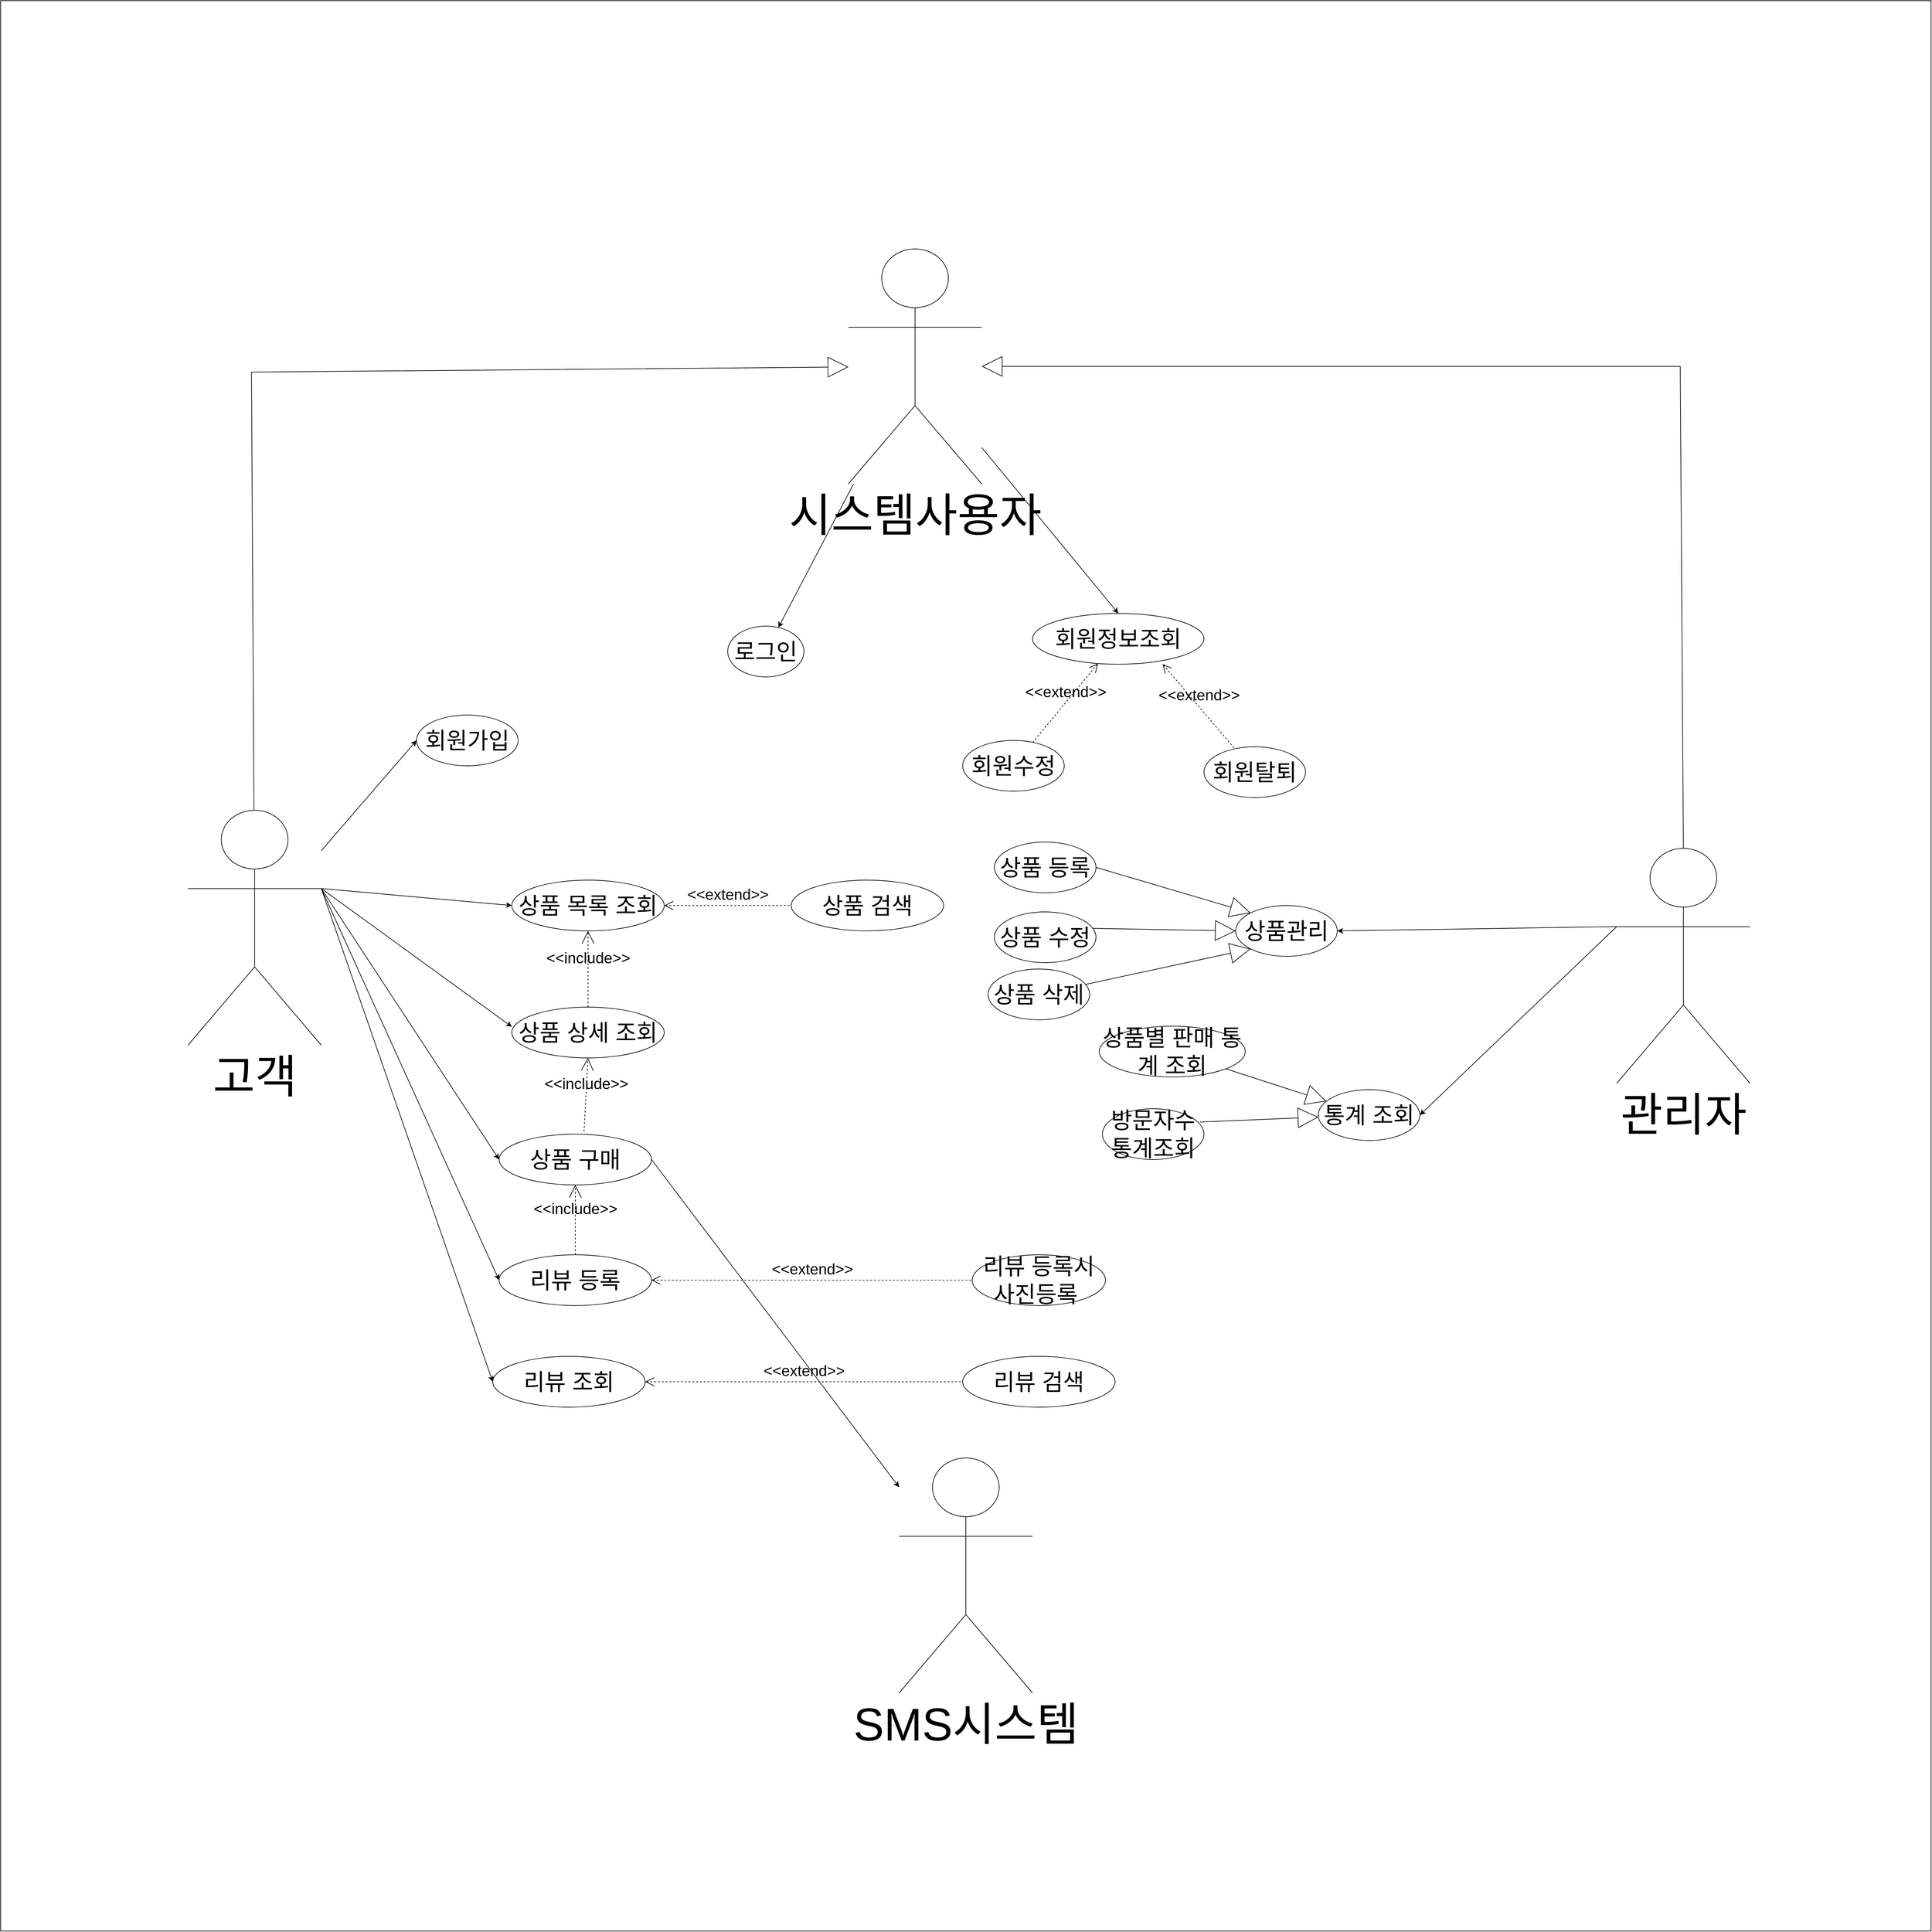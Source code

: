 <mxfile version="21.0.8" type="device"><diagram name="페이지-1" id="ViAfXwJ8aec3yyypl8St"><mxGraphModel dx="5607" dy="3956" grid="1" gridSize="10" guides="1" tooltips="1" connect="1" arrows="1" fold="1" page="1" pageScale="1" pageWidth="827" pageHeight="1169" math="0" shadow="0"><root><mxCell id="0"/><mxCell id="1" parent="0"/><mxCell id="VUjyzf9DUqVxzfem2JIE-72" value="" style="whiteSpace=wrap;html=1;aspect=fixed;" vertex="1" parent="1"><mxGeometry x="-665" y="-975" width="3040" height="3040" as="geometry"/></mxCell><mxCell id="VUjyzf9DUqVxzfem2JIE-1" value="&lt;font style=&quot;font-size: 36px;&quot;&gt;로그인&lt;/font&gt;" style="ellipse;whiteSpace=wrap;html=1;" vertex="1" parent="1"><mxGeometry x="480" y="10" width="120" height="80" as="geometry"/></mxCell><mxCell id="VUjyzf9DUqVxzfem2JIE-2" value="&lt;font style=&quot;font-size: 36px;&quot;&gt;회원가입&lt;/font&gt;" style="ellipse;whiteSpace=wrap;html=1;" vertex="1" parent="1"><mxGeometry x="-10" y="150" width="160" height="80" as="geometry"/></mxCell><mxCell id="VUjyzf9DUqVxzfem2JIE-3" value="&lt;font style=&quot;font-size: 36px;&quot;&gt;회원정보조회&lt;/font&gt;" style="ellipse;whiteSpace=wrap;html=1;" vertex="1" parent="1"><mxGeometry x="960" y="-10" width="270" height="80" as="geometry"/></mxCell><mxCell id="VUjyzf9DUqVxzfem2JIE-7" value="&lt;font style=&quot;font-size: 36px;&quot;&gt;회원탈퇴&lt;/font&gt;" style="ellipse;whiteSpace=wrap;html=1;" vertex="1" parent="1"><mxGeometry x="1230" y="200" width="160" height="80" as="geometry"/></mxCell><mxCell id="VUjyzf9DUqVxzfem2JIE-8" value="&lt;font style=&quot;font-size: 36px;&quot;&gt;회원수정&lt;/font&gt;" style="ellipse;whiteSpace=wrap;html=1;" vertex="1" parent="1"><mxGeometry x="850" y="190" width="160" height="80" as="geometry"/></mxCell><mxCell id="VUjyzf9DUqVxzfem2JIE-9" value="&lt;font style=&quot;font-size: 36px;&quot;&gt;상품관리&lt;/font&gt;" style="ellipse;whiteSpace=wrap;html=1;" vertex="1" parent="1"><mxGeometry x="1280" y="450" width="160" height="80" as="geometry"/></mxCell><mxCell id="VUjyzf9DUqVxzfem2JIE-10" value="&lt;font style=&quot;font-size: 36px;&quot;&gt;상품 등록&lt;/font&gt;" style="ellipse;whiteSpace=wrap;html=1;" vertex="1" parent="1"><mxGeometry x="900" y="350" width="160" height="80" as="geometry"/></mxCell><mxCell id="VUjyzf9DUqVxzfem2JIE-11" value="&lt;font style=&quot;font-size: 36px;&quot;&gt;상품 수정&lt;/font&gt;" style="ellipse;whiteSpace=wrap;html=1;" vertex="1" parent="1"><mxGeometry x="900" y="460" width="160" height="80" as="geometry"/></mxCell><mxCell id="VUjyzf9DUqVxzfem2JIE-12" value="&lt;font style=&quot;font-size: 36px;&quot;&gt;상품 삭제&lt;/font&gt;" style="ellipse;whiteSpace=wrap;html=1;" vertex="1" parent="1"><mxGeometry x="890" y="550" width="160" height="80" as="geometry"/></mxCell><mxCell id="VUjyzf9DUqVxzfem2JIE-13" value="&lt;font style=&quot;font-size: 36px;&quot;&gt;통계 조회&lt;/font&gt;" style="ellipse;whiteSpace=wrap;html=1;" vertex="1" parent="1"><mxGeometry x="1410" y="740" width="160" height="80" as="geometry"/></mxCell><mxCell id="VUjyzf9DUqVxzfem2JIE-14" value="&lt;font style=&quot;font-size: 36px;&quot;&gt;방문자수 통계조회&lt;/font&gt;" style="ellipse;whiteSpace=wrap;html=1;" vertex="1" parent="1"><mxGeometry x="1070" y="770" width="160" height="80" as="geometry"/></mxCell><mxCell id="VUjyzf9DUqVxzfem2JIE-15" value="&lt;font style=&quot;font-size: 36px;&quot;&gt;상품별 판매 통계 조회&lt;/font&gt;" style="ellipse;whiteSpace=wrap;html=1;" vertex="1" parent="1"><mxGeometry x="1065" y="640" width="230" height="80" as="geometry"/></mxCell><mxCell id="VUjyzf9DUqVxzfem2JIE-16" value="&lt;font style=&quot;font-size: 36px;&quot;&gt;상품 목록 조회&lt;/font&gt;" style="ellipse;whiteSpace=wrap;html=1;" vertex="1" parent="1"><mxGeometry x="140" y="410" width="240" height="80" as="geometry"/></mxCell><mxCell id="VUjyzf9DUqVxzfem2JIE-17" value="&lt;font style=&quot;font-size: 36px;&quot;&gt;상품 검색&lt;/font&gt;" style="ellipse;whiteSpace=wrap;html=1;" vertex="1" parent="1"><mxGeometry x="580" y="410" width="240" height="80" as="geometry"/></mxCell><mxCell id="VUjyzf9DUqVxzfem2JIE-18" value="&lt;font style=&quot;font-size: 36px;&quot;&gt;상품 상세 조회&lt;/font&gt;" style="ellipse;whiteSpace=wrap;html=1;" vertex="1" parent="1"><mxGeometry x="140" y="610" width="240" height="80" as="geometry"/></mxCell><mxCell id="VUjyzf9DUqVxzfem2JIE-19" value="&lt;font style=&quot;font-size: 36px;&quot;&gt;상품 구매&lt;/font&gt;" style="ellipse;whiteSpace=wrap;html=1;" vertex="1" parent="1"><mxGeometry x="120" y="810" width="240" height="80" as="geometry"/></mxCell><mxCell id="VUjyzf9DUqVxzfem2JIE-21" value="&lt;font style=&quot;font-size: 36px;&quot;&gt;리뷰 조회&lt;/font&gt;" style="ellipse;whiteSpace=wrap;html=1;" vertex="1" parent="1"><mxGeometry x="110" y="1160" width="240" height="80" as="geometry"/></mxCell><mxCell id="VUjyzf9DUqVxzfem2JIE-22" value="&lt;font style=&quot;font-size: 36px;&quot;&gt;리뷰 검색&lt;/font&gt;" style="ellipse;whiteSpace=wrap;html=1;" vertex="1" parent="1"><mxGeometry x="850" y="1160" width="240" height="80" as="geometry"/></mxCell><mxCell id="VUjyzf9DUqVxzfem2JIE-23" value="&lt;font style=&quot;font-size: 36px;&quot;&gt;리뷰 등록&lt;br&gt;&lt;/font&gt;" style="ellipse;whiteSpace=wrap;html=1;" vertex="1" parent="1"><mxGeometry x="120" y="1000" width="240" height="80" as="geometry"/></mxCell><mxCell id="VUjyzf9DUqVxzfem2JIE-24" value="&lt;font style=&quot;font-size: 36px;&quot;&gt;리뷰 등록시 사진등록&amp;nbsp;&lt;/font&gt;" style="ellipse;whiteSpace=wrap;html=1;" vertex="1" parent="1"><mxGeometry x="865" y="1000" width="210" height="80" as="geometry"/></mxCell><mxCell id="VUjyzf9DUqVxzfem2JIE-25" value="&lt;font style=&quot;font-size: 72px;&quot;&gt;고객&lt;/font&gt;" style="shape=umlActor;verticalLabelPosition=bottom;verticalAlign=top;html=1;outlineConnect=0;" vertex="1" parent="1"><mxGeometry x="-370" y="300" width="210" height="370" as="geometry"/></mxCell><mxCell id="VUjyzf9DUqVxzfem2JIE-26" value="&lt;font style=&quot;font-size: 72px;&quot;&gt;관리자&lt;/font&gt;" style="shape=umlActor;verticalLabelPosition=bottom;verticalAlign=top;html=1;outlineConnect=0;" vertex="1" parent="1"><mxGeometry x="1880" y="360" width="210" height="370" as="geometry"/></mxCell><mxCell id="VUjyzf9DUqVxzfem2JIE-29" value="&lt;span style=&quot;font-size: 72px;&quot;&gt;SMS시스템&lt;/span&gt;" style="shape=umlActor;verticalLabelPosition=bottom;verticalAlign=top;html=1;outlineConnect=0;" vertex="1" parent="1"><mxGeometry x="750" y="1320" width="210" height="370" as="geometry"/></mxCell><mxCell id="VUjyzf9DUqVxzfem2JIE-31" value="" style="endArrow=block;html=1;rounded=0;exitX=0.961;exitY=0.262;exitDx=0;exitDy=0;endFill=0;endSize=30;exitPerimeter=0;" edge="1" parent="1" source="VUjyzf9DUqVxzfem2JIE-14" target="VUjyzf9DUqVxzfem2JIE-13"><mxGeometry width="50" height="50" relative="1" as="geometry"><mxPoint x="1210" y="740" as="sourcePoint"/><mxPoint x="1260" y="690" as="targetPoint"/></mxGeometry></mxCell><mxCell id="VUjyzf9DUqVxzfem2JIE-32" value="" style="endArrow=block;html=1;rounded=0;endFill=0;endSize=30;" edge="1" parent="1" source="VUjyzf9DUqVxzfem2JIE-15" target="VUjyzf9DUqVxzfem2JIE-13"><mxGeometry width="50" height="50" relative="1" as="geometry"><mxPoint x="1310" y="658" as="sourcePoint"/><mxPoint x="1359" y="600" as="targetPoint"/></mxGeometry></mxCell><mxCell id="VUjyzf9DUqVxzfem2JIE-33" value="" style="endArrow=block;html=1;rounded=0;exitX=1;exitY=0.5;exitDx=0;exitDy=0;endFill=0;endSize=30;entryX=0;entryY=0;entryDx=0;entryDy=0;" edge="1" parent="1" source="VUjyzf9DUqVxzfem2JIE-10" target="VUjyzf9DUqVxzfem2JIE-9"><mxGeometry width="50" height="50" relative="1" as="geometry"><mxPoint x="560" y="910" as="sourcePoint"/><mxPoint x="609" y="852" as="targetPoint"/></mxGeometry></mxCell><mxCell id="VUjyzf9DUqVxzfem2JIE-34" value="" style="endArrow=block;html=1;rounded=0;exitX=0.969;exitY=0.325;exitDx=0;exitDy=0;endFill=0;endSize=30;entryX=0;entryY=0.5;entryDx=0;entryDy=0;exitPerimeter=0;" edge="1" parent="1" source="VUjyzf9DUqVxzfem2JIE-11" target="VUjyzf9DUqVxzfem2JIE-9"><mxGeometry width="50" height="50" relative="1" as="geometry"><mxPoint x="548.5" y="742" as="sourcePoint"/><mxPoint x="671.5" y="680" as="targetPoint"/></mxGeometry></mxCell><mxCell id="VUjyzf9DUqVxzfem2JIE-35" value="" style="endArrow=block;html=1;rounded=0;endFill=0;endSize=30;entryX=0;entryY=1;entryDx=0;entryDy=0;" edge="1" parent="1" source="VUjyzf9DUqVxzfem2JIE-12" target="VUjyzf9DUqVxzfem2JIE-9"><mxGeometry width="50" height="50" relative="1" as="geometry"><mxPoint x="680" y="660" as="sourcePoint"/><mxPoint x="680" y="610" as="targetPoint"/></mxGeometry></mxCell><mxCell id="VUjyzf9DUqVxzfem2JIE-36" value="&lt;font style=&quot;font-size: 24px;&quot;&gt;&amp;lt;&amp;lt;extend&amp;gt;&amp;gt;&lt;/font&gt;" style="edgeStyle=none;html=1;startArrow=open;endArrow=none;startSize=12;verticalAlign=bottom;dashed=1;labelBackgroundColor=none;rounded=0;entryX=0;entryY=0.5;entryDx=0;entryDy=0;exitX=1;exitY=0.5;exitDx=0;exitDy=0;" edge="1" parent="1" source="VUjyzf9DUqVxzfem2JIE-23" target="VUjyzf9DUqVxzfem2JIE-24"><mxGeometry width="160" relative="1" as="geometry"><mxPoint x="865" y="900" as="sourcePoint"/><mxPoint x="1025" y="900" as="targetPoint"/></mxGeometry></mxCell><mxCell id="VUjyzf9DUqVxzfem2JIE-38" value="&lt;font style=&quot;font-size: 24px;&quot;&gt;&amp;lt;&amp;lt;extend&amp;gt;&amp;gt;&lt;/font&gt;" style="edgeStyle=none;html=1;startArrow=open;endArrow=none;startSize=12;verticalAlign=bottom;dashed=1;labelBackgroundColor=none;rounded=0;entryX=0;entryY=0.5;entryDx=0;entryDy=0;exitX=1;exitY=0.5;exitDx=0;exitDy=0;" edge="1" parent="1" source="VUjyzf9DUqVxzfem2JIE-21" target="VUjyzf9DUqVxzfem2JIE-22"><mxGeometry width="160" relative="1" as="geometry"><mxPoint x="1075" y="940" as="sourcePoint"/><mxPoint x="1315" y="940" as="targetPoint"/></mxGeometry></mxCell><mxCell id="VUjyzf9DUqVxzfem2JIE-39" value="&lt;font style=&quot;font-size: 24px;&quot;&gt;&amp;lt;&amp;lt;include&amp;gt;&amp;gt;&lt;/font&gt;" style="html=1;verticalAlign=bottom;labelBackgroundColor=none;endArrow=open;endFill=0;dashed=1;rounded=0;entryX=0.5;entryY=1;entryDx=0;entryDy=0;endSize=18;" edge="1" parent="1" source="VUjyzf9DUqVxzfem2JIE-23" target="VUjyzf9DUqVxzfem2JIE-19"><mxGeometry width="160" relative="1" as="geometry"><mxPoint x="475" y="1120" as="sourcePoint"/><mxPoint x="545" y="1320" as="targetPoint"/></mxGeometry></mxCell><mxCell id="VUjyzf9DUqVxzfem2JIE-41" value="&lt;font style=&quot;font-size: 24px;&quot;&gt;&amp;lt;&amp;lt;extend&amp;gt;&amp;gt;&lt;/font&gt;" style="edgeStyle=none;html=1;startArrow=open;endArrow=none;startSize=12;verticalAlign=bottom;dashed=1;labelBackgroundColor=none;rounded=0;entryX=0;entryY=0.5;entryDx=0;entryDy=0;" edge="1" parent="1" source="VUjyzf9DUqVxzfem2JIE-16" target="VUjyzf9DUqVxzfem2JIE-17"><mxGeometry width="160" relative="1" as="geometry"><mxPoint x="975" y="750" as="sourcePoint"/><mxPoint x="1265" y="750" as="targetPoint"/></mxGeometry></mxCell><mxCell id="VUjyzf9DUqVxzfem2JIE-42" value="&lt;font style=&quot;font-size: 24px;&quot;&gt;&amp;lt;&amp;lt;include&amp;gt;&amp;gt;&lt;/font&gt;" style="html=1;verticalAlign=bottom;labelBackgroundColor=none;endArrow=open;endFill=0;dashed=1;rounded=0;exitX=0.5;exitY=0;exitDx=0;exitDy=0;entryX=0.5;entryY=1;entryDx=0;entryDy=0;endSize=18;" edge="1" parent="1" source="VUjyzf9DUqVxzfem2JIE-18" target="VUjyzf9DUqVxzfem2JIE-16"><mxGeometry width="160" relative="1" as="geometry"><mxPoint x="835" y="940" as="sourcePoint"/><mxPoint x="405" y="970" as="targetPoint"/></mxGeometry></mxCell><mxCell id="VUjyzf9DUqVxzfem2JIE-43" value="&lt;font style=&quot;font-size: 24px;&quot;&gt;&amp;lt;&amp;lt;include&amp;gt;&amp;gt;&lt;/font&gt;" style="html=1;verticalAlign=bottom;labelBackgroundColor=none;endArrow=open;endFill=0;dashed=1;rounded=0;entryX=0.5;entryY=1;entryDx=0;entryDy=0;endSize=18;exitX=0.557;exitY=-0.05;exitDx=0;exitDy=0;exitPerimeter=0;" edge="1" parent="1" source="VUjyzf9DUqVxzfem2JIE-19" target="VUjyzf9DUqVxzfem2JIE-18"><mxGeometry width="160" relative="1" as="geometry"><mxPoint x="315" y="1300" as="sourcePoint"/><mxPoint x="-105" y="1010" as="targetPoint"/></mxGeometry></mxCell><mxCell id="VUjyzf9DUqVxzfem2JIE-44" value="&lt;font style=&quot;font-size: 24px;&quot;&gt;&amp;lt;&amp;lt;extend&amp;gt;&amp;gt;&lt;/font&gt;" style="edgeStyle=none;html=1;startArrow=open;endArrow=none;startSize=12;verticalAlign=bottom;dashed=1;labelBackgroundColor=none;rounded=0;" edge="1" parent="1" source="VUjyzf9DUqVxzfem2JIE-3" target="VUjyzf9DUqVxzfem2JIE-8"><mxGeometry width="160" relative="1" as="geometry"><mxPoint x="130" y="440" as="sourcePoint"/><mxPoint x="450" y="510" as="targetPoint"/></mxGeometry></mxCell><mxCell id="VUjyzf9DUqVxzfem2JIE-45" value="&lt;font style=&quot;font-size: 24px;&quot;&gt;&amp;lt;&amp;lt;extend&amp;gt;&amp;gt;&lt;/font&gt;" style="edgeStyle=none;html=1;startArrow=open;endArrow=none;startSize=12;verticalAlign=bottom;dashed=1;labelBackgroundColor=none;rounded=0;exitX=0.759;exitY=0.997;exitDx=0;exitDy=0;exitPerimeter=0;" edge="1" parent="1" source="VUjyzf9DUqVxzfem2JIE-3" target="VUjyzf9DUqVxzfem2JIE-7"><mxGeometry width="160" relative="1" as="geometry"><mxPoint x="129" y="300" as="sourcePoint"/><mxPoint x="229" y="241" as="targetPoint"/></mxGeometry></mxCell><mxCell id="VUjyzf9DUqVxzfem2JIE-60" style="rounded=0;orthogonalLoop=1;jettySize=auto;html=1;" edge="1" parent="1" source="VUjyzf9DUqVxzfem2JIE-48" target="VUjyzf9DUqVxzfem2JIE-1"><mxGeometry relative="1" as="geometry"/></mxCell><mxCell id="VUjyzf9DUqVxzfem2JIE-48" value="&lt;font style=&quot;font-size: 72px;&quot;&gt;시스템사용자&lt;/font&gt;" style="shape=umlActor;verticalLabelPosition=bottom;verticalAlign=top;html=1;outlineConnect=0;" vertex="1" parent="1"><mxGeometry x="670" y="-584" width="210" height="370" as="geometry"/></mxCell><mxCell id="VUjyzf9DUqVxzfem2JIE-51" value="" style="endArrow=block;html=1;rounded=0;endFill=0;endSize=30;" edge="1" parent="1" source="VUjyzf9DUqVxzfem2JIE-25" target="VUjyzf9DUqVxzfem2JIE-48"><mxGeometry width="50" height="50" relative="1" as="geometry"><mxPoint x="-400" y="-20" as="sourcePoint"/><mxPoint x="400" y="-100" as="targetPoint"/><Array as="points"><mxPoint x="-270" y="-390"/></Array></mxGeometry></mxCell><mxCell id="VUjyzf9DUqVxzfem2JIE-53" value="" style="endArrow=block;html=1;rounded=0;endFill=0;endSize=30;exitX=0.5;exitY=0;exitDx=0;exitDy=0;exitPerimeter=0;" edge="1" parent="1" source="VUjyzf9DUqVxzfem2JIE-26" target="VUjyzf9DUqVxzfem2JIE-48"><mxGeometry width="50" height="50" relative="1" as="geometry"><mxPoint x="-456" y="330" as="sourcePoint"/><mxPoint x="1140" y="-190" as="targetPoint"/><Array as="points"><mxPoint x="1980" y="-399"/></Array></mxGeometry></mxCell><mxCell id="VUjyzf9DUqVxzfem2JIE-61" value="" style="endArrow=classic;html=1;rounded=0;entryX=0;entryY=0.5;entryDx=0;entryDy=0;" edge="1" parent="1" source="VUjyzf9DUqVxzfem2JIE-25" target="VUjyzf9DUqVxzfem2JIE-2"><mxGeometry width="50" height="50" relative="1" as="geometry"><mxPoint x="530" y="490" as="sourcePoint"/><mxPoint x="580" y="440" as="targetPoint"/></mxGeometry></mxCell><mxCell id="VUjyzf9DUqVxzfem2JIE-62" value="" style="endArrow=classic;html=1;rounded=0;entryX=0.5;entryY=0;entryDx=0;entryDy=0;" edge="1" parent="1" source="VUjyzf9DUqVxzfem2JIE-48" target="VUjyzf9DUqVxzfem2JIE-3"><mxGeometry width="50" height="50" relative="1" as="geometry"><mxPoint x="800" y="150" as="sourcePoint"/><mxPoint x="850" y="100" as="targetPoint"/></mxGeometry></mxCell><mxCell id="VUjyzf9DUqVxzfem2JIE-63" value="" style="endArrow=classic;html=1;rounded=0;entryX=1;entryY=0.5;entryDx=0;entryDy=0;exitX=0;exitY=0.333;exitDx=0;exitDy=0;exitPerimeter=0;" edge="1" parent="1" source="VUjyzf9DUqVxzfem2JIE-26" target="VUjyzf9DUqVxzfem2JIE-13"><mxGeometry width="50" height="50" relative="1" as="geometry"><mxPoint x="1850" y="640" as="sourcePoint"/><mxPoint x="1030" y="720" as="targetPoint"/></mxGeometry></mxCell><mxCell id="VUjyzf9DUqVxzfem2JIE-64" value="" style="endArrow=classic;html=1;rounded=0;entryX=1;entryY=0.5;entryDx=0;entryDy=0;exitX=0;exitY=0.333;exitDx=0;exitDy=0;exitPerimeter=0;" edge="1" parent="1" source="VUjyzf9DUqVxzfem2JIE-26" target="VUjyzf9DUqVxzfem2JIE-9"><mxGeometry width="50" height="50" relative="1" as="geometry"><mxPoint x="1880" y="570" as="sourcePoint"/><mxPoint x="1410" y="650" as="targetPoint"/></mxGeometry></mxCell><mxCell id="VUjyzf9DUqVxzfem2JIE-65" value="" style="endArrow=classic;html=1;rounded=0;entryX=0;entryY=0.5;entryDx=0;entryDy=0;exitX=1;exitY=0.333;exitDx=0;exitDy=0;exitPerimeter=0;" edge="1" parent="1" source="VUjyzf9DUqVxzfem2JIE-25" target="VUjyzf9DUqVxzfem2JIE-16"><mxGeometry width="50" height="50" relative="1" as="geometry"><mxPoint x="10" y="390" as="sourcePoint"/><mxPoint x="300" y="840" as="targetPoint"/></mxGeometry></mxCell><mxCell id="VUjyzf9DUqVxzfem2JIE-66" value="" style="endArrow=classic;html=1;rounded=0;entryX=0;entryY=0.387;entryDx=0;entryDy=0;entryPerimeter=0;exitX=1;exitY=0.333;exitDx=0;exitDy=0;exitPerimeter=0;" edge="1" parent="1" source="VUjyzf9DUqVxzfem2JIE-25" target="VUjyzf9DUqVxzfem2JIE-18"><mxGeometry width="50" height="50" relative="1" as="geometry"><mxPoint x="30" y="380" as="sourcePoint"/><mxPoint x="-10" y="520" as="targetPoint"/></mxGeometry></mxCell><mxCell id="VUjyzf9DUqVxzfem2JIE-67" value="" style="endArrow=classic;html=1;rounded=0;entryX=0;entryY=0.5;entryDx=0;entryDy=0;exitX=1;exitY=0.333;exitDx=0;exitDy=0;exitPerimeter=0;" edge="1" parent="1" source="VUjyzf9DUqVxzfem2JIE-25" target="VUjyzf9DUqVxzfem2JIE-19"><mxGeometry width="50" height="50" relative="1" as="geometry"><mxPoint x="110" y="530" as="sourcePoint"/><mxPoint x="-30" y="731" as="targetPoint"/></mxGeometry></mxCell><mxCell id="VUjyzf9DUqVxzfem2JIE-68" value="" style="endArrow=classic;html=1;rounded=0;entryX=0;entryY=0.5;entryDx=0;entryDy=0;exitX=1;exitY=0.333;exitDx=0;exitDy=0;exitPerimeter=0;" edge="1" parent="1" source="VUjyzf9DUqVxzfem2JIE-25" target="VUjyzf9DUqVxzfem2JIE-23"><mxGeometry width="50" height="50" relative="1" as="geometry"><mxPoint x="20" y="370" as="sourcePoint"/><mxPoint x="-70" y="960" as="targetPoint"/></mxGeometry></mxCell><mxCell id="VUjyzf9DUqVxzfem2JIE-69" value="" style="endArrow=classic;html=1;rounded=0;entryX=0;entryY=0.5;entryDx=0;entryDy=0;exitX=1;exitY=0.333;exitDx=0;exitDy=0;exitPerimeter=0;" edge="1" parent="1" source="VUjyzf9DUqVxzfem2JIE-25" target="VUjyzf9DUqVxzfem2JIE-21"><mxGeometry width="50" height="50" relative="1" as="geometry"><mxPoint x="60" y="550" as="sourcePoint"/><mxPoint x="-80" y="1160" as="targetPoint"/></mxGeometry></mxCell><mxCell id="VUjyzf9DUqVxzfem2JIE-70" value="" style="endArrow=classic;html=1;rounded=0;exitX=1;exitY=0.5;exitDx=0;exitDy=0;" edge="1" parent="1" source="VUjyzf9DUqVxzfem2JIE-19" target="VUjyzf9DUqVxzfem2JIE-29"><mxGeometry width="50" height="50" relative="1" as="geometry"><mxPoint x="640" y="1160" as="sourcePoint"/><mxPoint x="690" y="1110" as="targetPoint"/></mxGeometry></mxCell></root></mxGraphModel></diagram></mxfile>